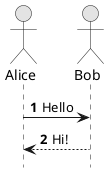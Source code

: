 @startuml
  hide footbox
  skinparam monochrome true
  skinparam shadowing<<no_shadow>> false
  autonumber

  actor Alice
  actor Bob
  Alice -> Bob: Hello
  Bob --> Alice: Hi!
@enduml
